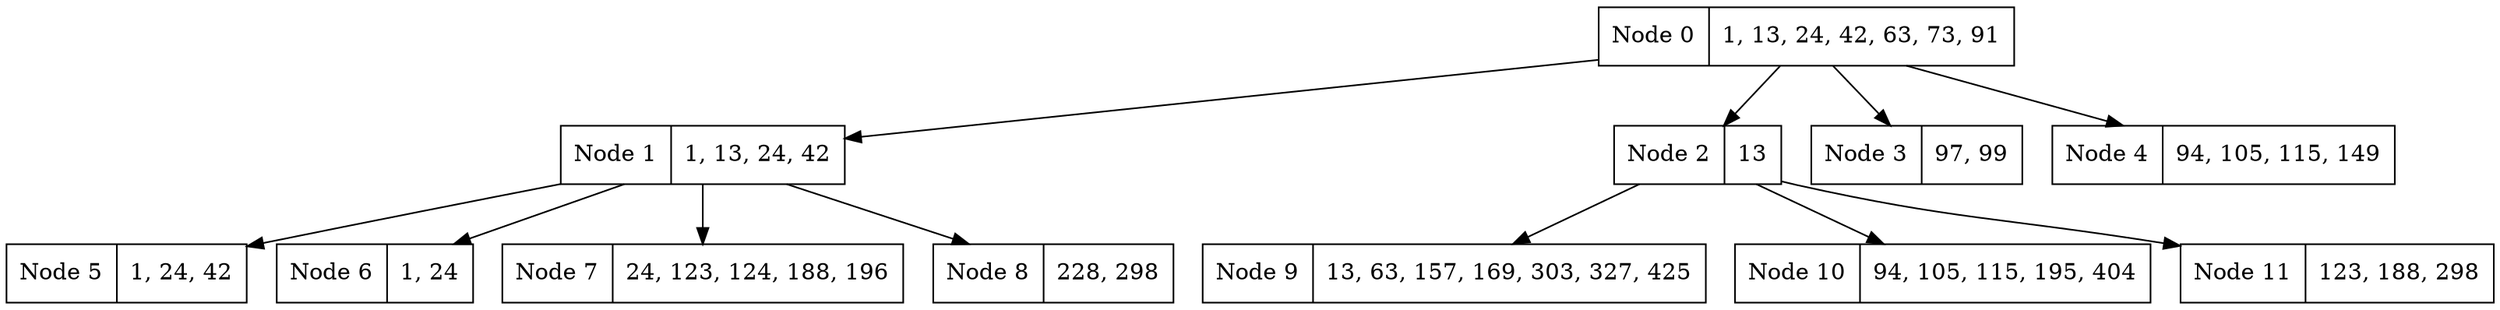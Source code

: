 digraph H {
"0" [
  label = "Node 0 | 1, 13, 24, 42, 63, 73, 91 "
  shape="record"
];
"0" -> "1"
"1" [
  label = "Node 1 | 1, 13, 24, 42 "
  shape="record"
];
"1" -> "5"
"5" [
  label = "Node 5 | 1, 24, 42 "
  shape="record"
];
"1" -> "6"
"6" [
  label = "Node 6 | 1, 24 "
  shape="record"
];
"1" -> "7"
"7" [
  label = "Node 7 | 24, 123, 124, 188, 196 "
  shape="record"
];
"1" -> "8"
"8" [
  label = "Node 8 | 228, 298 "
  shape="record"
];
"0" -> "2"
"2" [
  label = "Node 2 | 13 "
  shape="record"
];
"2" -> "9"
"9" [
  label = "Node 9 | 13, 63, 157, 169, 303, 327, 425 "
  shape="record"
];
"2" -> "10"
"10" [
  label = "Node 10 | 94, 105, 115, 195, 404 "
  shape="record"
];
"2" -> "11"
"11" [
  label = "Node 11 | 123, 188, 298 "
  shape="record"
];
"0" -> "3"
"3" [
  label = "Node 3 | 97, 99 "
  shape="record"
];
"0" -> "4"
"4" [
  label = "Node 4 | 94, 105, 115, 149 "
  shape="record"
];
}
